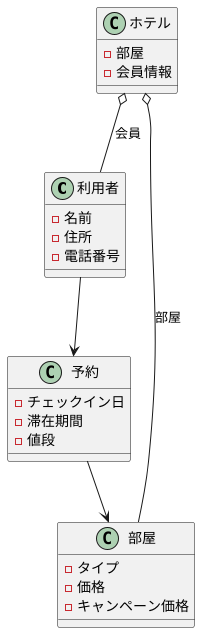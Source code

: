 @startuml 演習3-3
class 利用者{
-名前
-住所
-電話番号
}
class ホテル{
-部屋
-会員情報
}
class 部屋{
-タイプ
-価格
-キャンペーン価格
}
class 予約{
-チェックイン日
-滞在期間
-値段
}
利用者 --> 予約
予約 --> 部屋
ホテル o-- 部屋: 部屋
ホテル o-- 利用者: 会員
@enduml